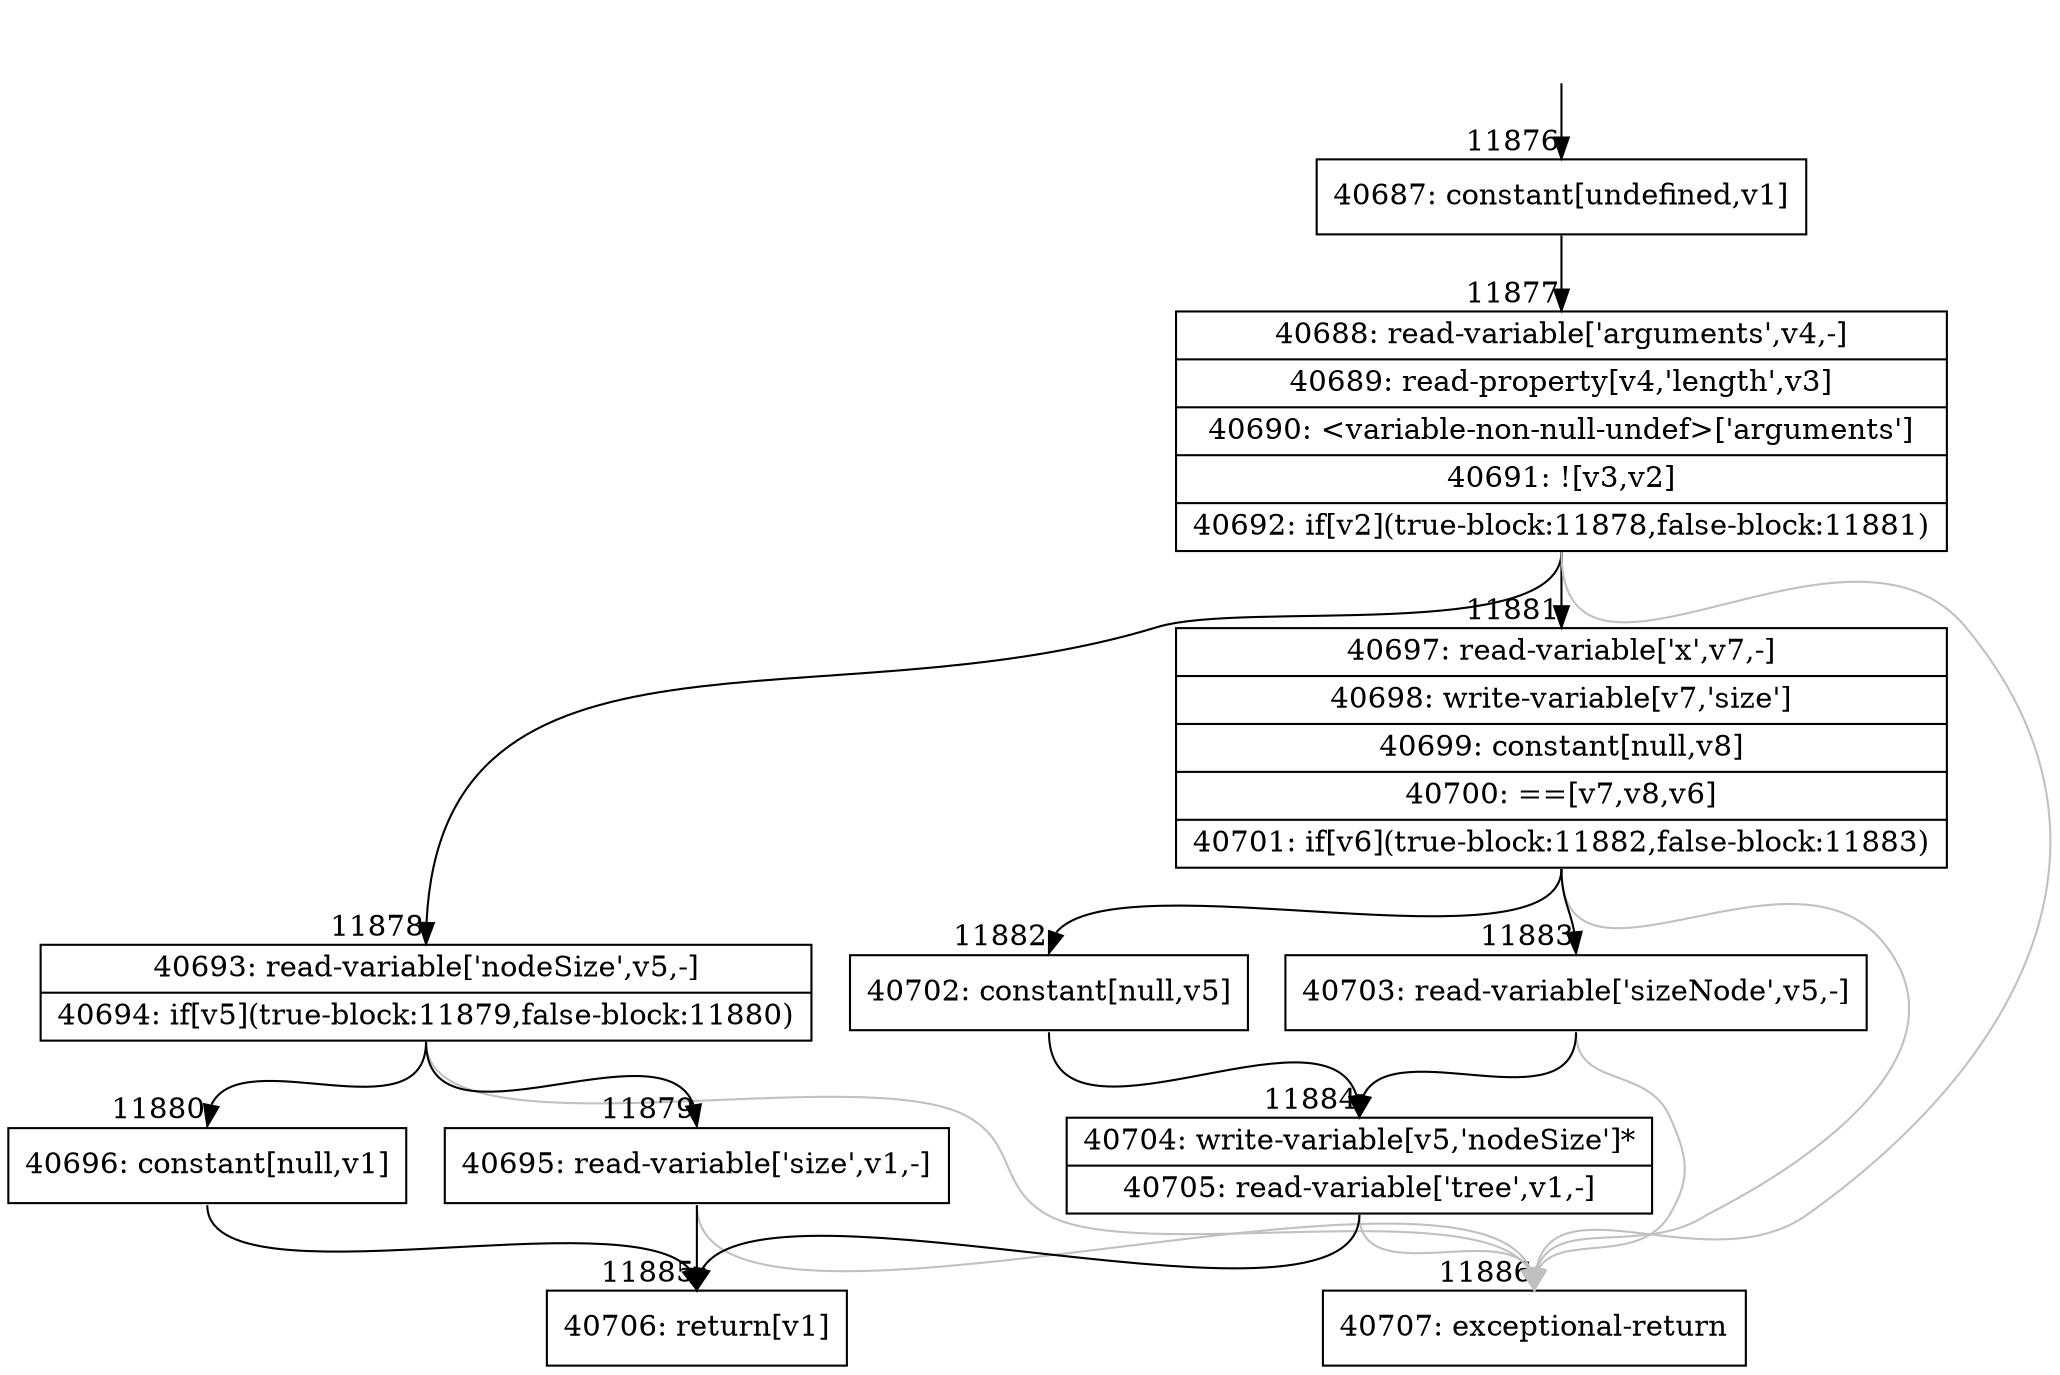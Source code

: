 digraph {
rankdir="TD"
BB_entry1094[shape=none,label=""];
BB_entry1094 -> BB11876 [tailport=s, headport=n, headlabel="    11876"]
BB11876 [shape=record label="{40687: constant[undefined,v1]}" ] 
BB11876 -> BB11877 [tailport=s, headport=n, headlabel="      11877"]
BB11877 [shape=record label="{40688: read-variable['arguments',v4,-]|40689: read-property[v4,'length',v3]|40690: \<variable-non-null-undef\>['arguments']|40691: ![v3,v2]|40692: if[v2](true-block:11878,false-block:11881)}" ] 
BB11877 -> BB11878 [tailport=s, headport=n, headlabel="      11878"]
BB11877 -> BB11881 [tailport=s, headport=n, headlabel="      11881"]
BB11877 -> BB11886 [tailport=s, headport=n, color=gray, headlabel="      11886"]
BB11878 [shape=record label="{40693: read-variable['nodeSize',v5,-]|40694: if[v5](true-block:11879,false-block:11880)}" ] 
BB11878 -> BB11879 [tailport=s, headport=n, headlabel="      11879"]
BB11878 -> BB11880 [tailport=s, headport=n, headlabel="      11880"]
BB11878 -> BB11886 [tailport=s, headport=n, color=gray]
BB11879 [shape=record label="{40695: read-variable['size',v1,-]}" ] 
BB11879 -> BB11885 [tailport=s, headport=n, headlabel="      11885"]
BB11879 -> BB11886 [tailport=s, headport=n, color=gray]
BB11880 [shape=record label="{40696: constant[null,v1]}" ] 
BB11880 -> BB11885 [tailport=s, headport=n]
BB11881 [shape=record label="{40697: read-variable['x',v7,-]|40698: write-variable[v7,'size']|40699: constant[null,v8]|40700: ==[v7,v8,v6]|40701: if[v6](true-block:11882,false-block:11883)}" ] 
BB11881 -> BB11882 [tailport=s, headport=n, headlabel="      11882"]
BB11881 -> BB11883 [tailport=s, headport=n, headlabel="      11883"]
BB11881 -> BB11886 [tailport=s, headport=n, color=gray]
BB11882 [shape=record label="{40702: constant[null,v5]}" ] 
BB11882 -> BB11884 [tailport=s, headport=n, headlabel="      11884"]
BB11883 [shape=record label="{40703: read-variable['sizeNode',v5,-]}" ] 
BB11883 -> BB11884 [tailport=s, headport=n]
BB11883 -> BB11886 [tailport=s, headport=n, color=gray]
BB11884 [shape=record label="{40704: write-variable[v5,'nodeSize']*|40705: read-variable['tree',v1,-]}" ] 
BB11884 -> BB11885 [tailport=s, headport=n]
BB11884 -> BB11886 [tailport=s, headport=n, color=gray]
BB11885 [shape=record label="{40706: return[v1]}" ] 
BB11886 [shape=record label="{40707: exceptional-return}" ] 
//#$~ 7127
}
